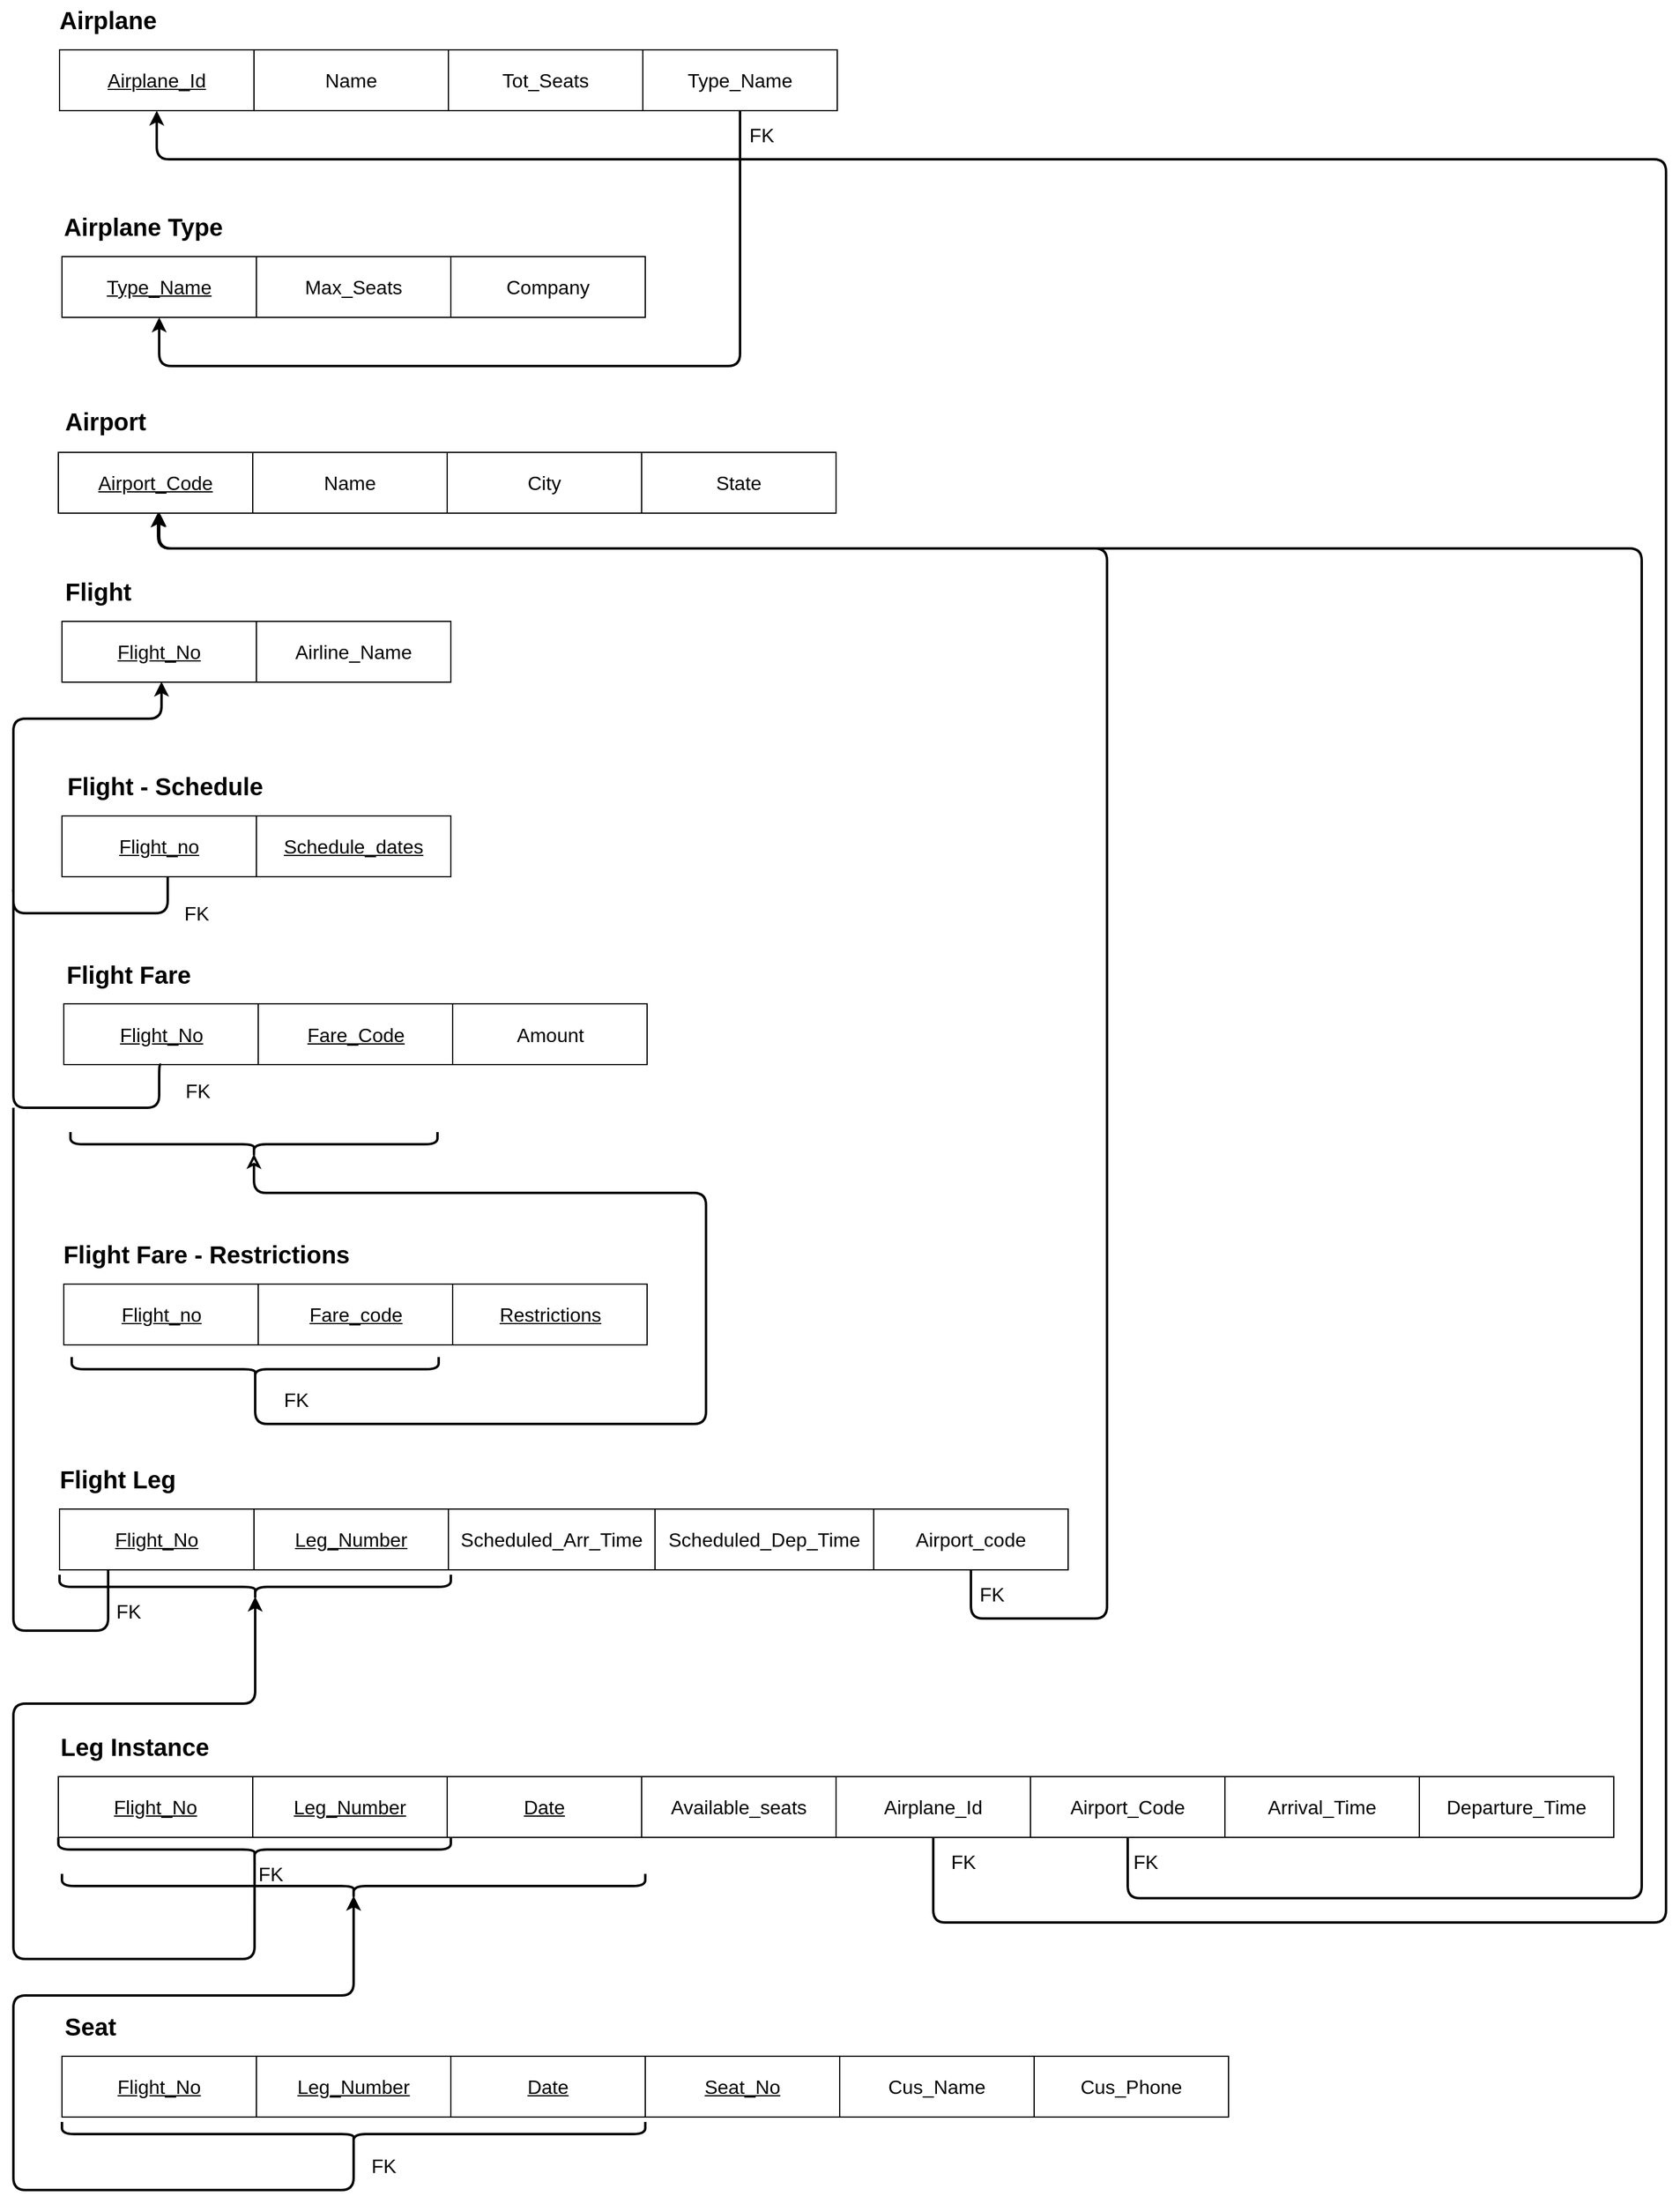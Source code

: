 <mxfile version="20.3.0" type="device"><diagram id="sdK89O6DrtL-ot6UgF_q" name="Page-1"><mxGraphModel dx="572" dy="865" grid="1" gridSize="10" guides="1" tooltips="1" connect="1" arrows="1" fold="1" page="1" pageScale="1" pageWidth="850" pageHeight="1100" math="0" shadow="0"><root><mxCell id="0"/><mxCell id="1" parent="0"/><mxCell id="UhKlZoLhwo4XwESgNS4B-1" value="" style="rounded=0;whiteSpace=wrap;html=1;strokeColor=#FFFFFF;" parent="1" vertex="1"><mxGeometry x="1630" y="310" width="1380" height="1810" as="geometry"/></mxCell><mxCell id="I30yapfkodlL9l0E1hFP-2" value="&lt;u&gt;&lt;font style=&quot;font-size: 16px;&quot;&gt;Airplane_Id&lt;/font&gt;&lt;/u&gt;" style="rounded=0;whiteSpace=wrap;html=1;" parent="1" vertex="1"><mxGeometry x="1678" y="350" width="160" height="50" as="geometry"/></mxCell><mxCell id="I30yapfkodlL9l0E1hFP-3" value="&lt;b&gt;&lt;font style=&quot;font-size: 20px;&quot;&gt;Airplane&lt;/font&gt;&lt;/b&gt;" style="text;html=1;strokeColor=none;fillColor=none;align=center;verticalAlign=middle;whiteSpace=wrap;rounded=0;" parent="1" vertex="1"><mxGeometry x="1688" y="310" width="60" height="30" as="geometry"/></mxCell><mxCell id="I30yapfkodlL9l0E1hFP-4" value="&lt;font style=&quot;font-size: 16px;&quot;&gt;Name&lt;/font&gt;" style="rounded=0;whiteSpace=wrap;html=1;" parent="1" vertex="1"><mxGeometry x="1838" y="350" width="160" height="50" as="geometry"/></mxCell><mxCell id="I30yapfkodlL9l0E1hFP-5" value="&lt;font style=&quot;font-size: 16px;&quot;&gt;Type_Name&lt;/font&gt;" style="rounded=0;whiteSpace=wrap;html=1;" parent="1" vertex="1"><mxGeometry x="2158" y="350" width="160" height="50" as="geometry"/></mxCell><mxCell id="I30yapfkodlL9l0E1hFP-6" value="&lt;font style=&quot;font-size: 16px;&quot;&gt;Tot_Seats&lt;/font&gt;" style="rounded=0;whiteSpace=wrap;html=1;" parent="1" vertex="1"><mxGeometry x="1998" y="350" width="160" height="50" as="geometry"/></mxCell><mxCell id="I30yapfkodlL9l0E1hFP-7" value="&lt;b&gt;&lt;font style=&quot;font-size: 20px;&quot;&gt;Airplane Type&lt;/font&gt;&lt;/b&gt;" style="text;html=1;strokeColor=none;fillColor=none;align=center;verticalAlign=middle;whiteSpace=wrap;rounded=0;" parent="1" vertex="1"><mxGeometry x="1667" y="480" width="160" height="30" as="geometry"/></mxCell><mxCell id="I30yapfkodlL9l0E1hFP-8" value="&lt;span style=&quot;font-size: 16px;&quot;&gt;&lt;u&gt;Type_Name&lt;/u&gt;&lt;/span&gt;" style="rounded=0;whiteSpace=wrap;html=1;" parent="1" vertex="1"><mxGeometry x="1680" y="520" width="160" height="50" as="geometry"/></mxCell><mxCell id="I30yapfkodlL9l0E1hFP-9" value="&lt;font style=&quot;font-size: 16px;&quot;&gt;Max_Seats&lt;/font&gt;" style="rounded=0;whiteSpace=wrap;html=1;" parent="1" vertex="1"><mxGeometry x="1840" y="520" width="160" height="50" as="geometry"/></mxCell><mxCell id="I30yapfkodlL9l0E1hFP-10" value="&lt;font style=&quot;font-size: 16px;&quot;&gt;Company&lt;/font&gt;" style="rounded=0;whiteSpace=wrap;html=1;" parent="1" vertex="1"><mxGeometry x="2000" y="520" width="160" height="50" as="geometry"/></mxCell><mxCell id="I30yapfkodlL9l0E1hFP-11" value="&lt;b&gt;&lt;font style=&quot;font-size: 20px;&quot;&gt;Airport&lt;/font&gt;&lt;/b&gt;" style="text;html=1;strokeColor=none;fillColor=none;align=center;verticalAlign=middle;whiteSpace=wrap;rounded=0;" parent="1" vertex="1"><mxGeometry x="1686" y="640" width="60" height="30" as="geometry"/></mxCell><mxCell id="I30yapfkodlL9l0E1hFP-12" value="&lt;span style=&quot;font-size: 16px;&quot;&gt;&lt;u&gt;Airport_Code&lt;/u&gt;&lt;/span&gt;" style="rounded=0;whiteSpace=wrap;html=1;" parent="1" vertex="1"><mxGeometry x="1677" y="681" width="160" height="50" as="geometry"/></mxCell><mxCell id="I30yapfkodlL9l0E1hFP-13" value="&lt;font style=&quot;font-size: 16px;&quot;&gt;Name&lt;/font&gt;" style="rounded=0;whiteSpace=wrap;html=1;" parent="1" vertex="1"><mxGeometry x="1837" y="681" width="160" height="50" as="geometry"/></mxCell><mxCell id="I30yapfkodlL9l0E1hFP-15" value="&lt;b&gt;&lt;font style=&quot;font-size: 20px;&quot;&gt;Flight&lt;/font&gt;&lt;/b&gt;" style="text;html=1;strokeColor=none;fillColor=none;align=center;verticalAlign=middle;whiteSpace=wrap;rounded=0;" parent="1" vertex="1"><mxGeometry x="1680" y="780" width="60" height="30" as="geometry"/></mxCell><mxCell id="I30yapfkodlL9l0E1hFP-16" value="&lt;span style=&quot;font-size: 16px;&quot;&gt;&lt;u&gt;Flight_No&lt;/u&gt;&lt;/span&gt;" style="rounded=0;whiteSpace=wrap;html=1;" parent="1" vertex="1"><mxGeometry x="1680" y="820" width="160" height="50" as="geometry"/></mxCell><mxCell id="I30yapfkodlL9l0E1hFP-17" value="&lt;font style=&quot;font-size: 16px;&quot;&gt;Airline_Name&lt;/font&gt;" style="rounded=0;whiteSpace=wrap;html=1;" parent="1" vertex="1"><mxGeometry x="1840" y="820" width="160" height="50" as="geometry"/></mxCell><mxCell id="I30yapfkodlL9l0E1hFP-19" value="&lt;b&gt;&lt;font style=&quot;font-size: 20px;&quot;&gt;Flight Fare&lt;/font&gt;&lt;/b&gt;" style="text;html=1;strokeColor=none;fillColor=none;align=center;verticalAlign=middle;whiteSpace=wrap;rounded=0;" parent="1" vertex="1"><mxGeometry x="1674.5" y="1094.5" width="120" height="30" as="geometry"/></mxCell><mxCell id="I30yapfkodlL9l0E1hFP-20" value="&lt;u style=&quot;font-size: 16px;&quot;&gt;Flight_No&lt;/u&gt;" style="rounded=0;whiteSpace=wrap;html=1;" parent="1" vertex="1"><mxGeometry x="1681.5" y="1134.5" width="160" height="50" as="geometry"/></mxCell><mxCell id="I30yapfkodlL9l0E1hFP-21" value="&lt;font style=&quot;font-size: 16px;&quot;&gt;&lt;u&gt;Fare_Code&lt;/u&gt;&lt;/font&gt;" style="rounded=0;whiteSpace=wrap;html=1;" parent="1" vertex="1"><mxGeometry x="1841.5" y="1134.5" width="160" height="50" as="geometry"/></mxCell><mxCell id="I30yapfkodlL9l0E1hFP-23" value="&lt;font style=&quot;font-size: 16px;&quot;&gt;Amount&lt;/font&gt;" style="rounded=0;whiteSpace=wrap;html=1;" parent="1" vertex="1"><mxGeometry x="2001.5" y="1134.5" width="160" height="50" as="geometry"/></mxCell><mxCell id="I30yapfkodlL9l0E1hFP-24" value="&lt;b&gt;&lt;font style=&quot;font-size: 20px;&quot;&gt;Flight Leg&lt;/font&gt;&lt;/b&gt;" style="text;html=1;strokeColor=none;fillColor=none;align=center;verticalAlign=middle;whiteSpace=wrap;rounded=0;" parent="1" vertex="1"><mxGeometry x="1666" y="1510" width="120" height="30" as="geometry"/></mxCell><mxCell id="I30yapfkodlL9l0E1hFP-25" value="&lt;u style=&quot;font-size: 16px;&quot;&gt;Flight_No&lt;/u&gt;" style="rounded=0;whiteSpace=wrap;html=1;" parent="1" vertex="1"><mxGeometry x="1678" y="1550" width="160" height="50" as="geometry"/></mxCell><mxCell id="I30yapfkodlL9l0E1hFP-26" value="&lt;font style=&quot;font-size: 16px;&quot;&gt;&lt;u&gt;Leg_Number&lt;/u&gt;&lt;/font&gt;" style="rounded=0;whiteSpace=wrap;html=1;" parent="1" vertex="1"><mxGeometry x="1838" y="1550" width="160" height="50" as="geometry"/></mxCell><mxCell id="I30yapfkodlL9l0E1hFP-27" value="&lt;span style=&quot;font-size: 16px;&quot;&gt;Scheduled_Dep_Time&lt;/span&gt;" style="rounded=0;whiteSpace=wrap;html=1;" parent="1" vertex="1"><mxGeometry x="2168" y="1550" width="180" height="50" as="geometry"/></mxCell><mxCell id="I30yapfkodlL9l0E1hFP-28" value="&lt;span style=&quot;font-size: 16px;&quot;&gt;Scheduled_Arr_Time&lt;/span&gt;" style="rounded=0;whiteSpace=wrap;html=1;" parent="1" vertex="1"><mxGeometry x="1998" y="1550" width="170" height="50" as="geometry"/></mxCell><mxCell id="I30yapfkodlL9l0E1hFP-29" value="&lt;span style=&quot;font-size: 16px;&quot;&gt;Airport_code&lt;/span&gt;" style="rounded=0;whiteSpace=wrap;html=1;" parent="1" vertex="1"><mxGeometry x="2348" y="1550" width="160" height="50" as="geometry"/></mxCell><mxCell id="I30yapfkodlL9l0E1hFP-30" value="&lt;b&gt;&lt;font style=&quot;font-size: 20px;&quot;&gt;Leg Instance&lt;/font&gt;&lt;/b&gt;" style="text;html=1;strokeColor=none;fillColor=none;align=center;verticalAlign=middle;whiteSpace=wrap;rounded=0;" parent="1" vertex="1"><mxGeometry x="1655" y="1730" width="170" height="30" as="geometry"/></mxCell><mxCell id="I30yapfkodlL9l0E1hFP-31" value="&lt;u style=&quot;font-size: 16px;&quot;&gt;Flight_No&lt;/u&gt;" style="rounded=0;whiteSpace=wrap;html=1;" parent="1" vertex="1"><mxGeometry x="1677" y="1770" width="160" height="50" as="geometry"/></mxCell><mxCell id="I30yapfkodlL9l0E1hFP-32" value="&lt;font style=&quot;font-size: 16px;&quot;&gt;&lt;u&gt;Leg_Number&lt;/u&gt;&lt;/font&gt;" style="rounded=0;whiteSpace=wrap;html=1;" parent="1" vertex="1"><mxGeometry x="1837" y="1770" width="160" height="50" as="geometry"/></mxCell><mxCell id="I30yapfkodlL9l0E1hFP-33" value="&lt;span style=&quot;font-size: 16px;&quot;&gt;Available_seats&lt;/span&gt;" style="rounded=0;whiteSpace=wrap;html=1;" parent="1" vertex="1"><mxGeometry x="2157" y="1770" width="160" height="50" as="geometry"/></mxCell><mxCell id="I30yapfkodlL9l0E1hFP-34" value="&lt;span style=&quot;font-size: 16px;&quot;&gt;&lt;u&gt;Date&lt;/u&gt;&lt;/span&gt;" style="rounded=0;whiteSpace=wrap;html=1;" parent="1" vertex="1"><mxGeometry x="1997" y="1770" width="160" height="50" as="geometry"/></mxCell><mxCell id="I30yapfkodlL9l0E1hFP-35" value="&lt;font style=&quot;font-size: 16px;&quot;&gt;Airplane_Id&lt;/font&gt;" style="rounded=0;whiteSpace=wrap;html=1;" parent="1" vertex="1"><mxGeometry x="2317" y="1770" width="160" height="50" as="geometry"/></mxCell><mxCell id="I30yapfkodlL9l0E1hFP-36" value="&lt;span style=&quot;font-size: 16px;&quot;&gt;Airport_Code&lt;/span&gt;" style="rounded=0;whiteSpace=wrap;html=1;" parent="1" vertex="1"><mxGeometry x="2477" y="1770" width="160" height="50" as="geometry"/></mxCell><mxCell id="I30yapfkodlL9l0E1hFP-37" value="&lt;span style=&quot;font-size: 16px;&quot;&gt;Departure_Time&lt;/span&gt;" style="rounded=0;whiteSpace=wrap;html=1;" parent="1" vertex="1"><mxGeometry x="2797" y="1770" width="160" height="50" as="geometry"/></mxCell><mxCell id="I30yapfkodlL9l0E1hFP-38" value="&lt;span style=&quot;font-size: 16px;&quot;&gt;Arrival_Time&lt;/span&gt;" style="rounded=0;whiteSpace=wrap;html=1;" parent="1" vertex="1"><mxGeometry x="2637" y="1770" width="160" height="50" as="geometry"/></mxCell><mxCell id="I30yapfkodlL9l0E1hFP-39" value="&lt;b&gt;&lt;font style=&quot;font-size: 20px;&quot;&gt;Seat&lt;/font&gt;&lt;/b&gt;" style="text;html=1;strokeColor=none;fillColor=none;align=center;verticalAlign=middle;whiteSpace=wrap;rounded=0;" parent="1" vertex="1"><mxGeometry x="1655" y="1960" width="97" height="30" as="geometry"/></mxCell><mxCell id="I30yapfkodlL9l0E1hFP-40" value="&lt;u style=&quot;font-size: 16px;&quot;&gt;Flight_No&lt;/u&gt;" style="rounded=0;whiteSpace=wrap;html=1;" parent="1" vertex="1"><mxGeometry x="1680" y="2000" width="160" height="50" as="geometry"/></mxCell><mxCell id="I30yapfkodlL9l0E1hFP-41" value="&lt;font style=&quot;font-size: 16px;&quot;&gt;&lt;u&gt;Leg_Number&lt;/u&gt;&lt;/font&gt;" style="rounded=0;whiteSpace=wrap;html=1;" parent="1" vertex="1"><mxGeometry x="1840" y="2000" width="160" height="50" as="geometry"/></mxCell><mxCell id="I30yapfkodlL9l0E1hFP-42" value="&lt;span style=&quot;font-size: 16px;&quot;&gt;&lt;u&gt;Seat_No&lt;/u&gt;&lt;/span&gt;" style="rounded=0;whiteSpace=wrap;html=1;" parent="1" vertex="1"><mxGeometry x="2160" y="2000" width="160" height="50" as="geometry"/></mxCell><mxCell id="I30yapfkodlL9l0E1hFP-43" value="&lt;span style=&quot;font-size: 16px;&quot;&gt;&lt;u&gt;Date&lt;/u&gt;&lt;/span&gt;" style="rounded=0;whiteSpace=wrap;html=1;" parent="1" vertex="1"><mxGeometry x="2000" y="2000" width="160" height="50" as="geometry"/></mxCell><mxCell id="I30yapfkodlL9l0E1hFP-44" value="&lt;font style=&quot;font-size: 16px;&quot;&gt;Cus_Name&lt;/font&gt;" style="rounded=0;whiteSpace=wrap;html=1;" parent="1" vertex="1"><mxGeometry x="2320" y="2000" width="160" height="50" as="geometry"/></mxCell><mxCell id="I30yapfkodlL9l0E1hFP-45" value="&lt;span style=&quot;font-size: 16px;&quot;&gt;Cus_Phone&lt;/span&gt;" style="rounded=0;whiteSpace=wrap;html=1;" parent="1" vertex="1"><mxGeometry x="2480" y="2000" width="160" height="50" as="geometry"/></mxCell><mxCell id="I30yapfkodlL9l0E1hFP-46" value="" style="endArrow=classic;html=1;rounded=1;fontSize=16;exitX=0.5;exitY=1;exitDx=0;exitDy=0;edgeStyle=orthogonalEdgeStyle;entryX=0.5;entryY=1;entryDx=0;entryDy=0;strokeWidth=2;" parent="1" source="I30yapfkodlL9l0E1hFP-5" target="I30yapfkodlL9l0E1hFP-8" edge="1"><mxGeometry width="50" height="50" relative="1" as="geometry"><mxPoint x="1860" y="540" as="sourcePoint"/><mxPoint x="1750" y="460" as="targetPoint"/><Array as="points"><mxPoint x="2238" y="610"/><mxPoint x="1760" y="610"/></Array></mxGeometry></mxCell><mxCell id="I30yapfkodlL9l0E1hFP-47" value="FK" style="text;html=1;strokeColor=none;fillColor=none;align=center;verticalAlign=middle;whiteSpace=wrap;rounded=0;fontSize=16;" parent="1" vertex="1"><mxGeometry x="2241" y="410" width="30" height="20" as="geometry"/></mxCell><mxCell id="I30yapfkodlL9l0E1hFP-48" value="FK" style="text;html=1;strokeColor=none;fillColor=none;align=center;verticalAlign=middle;whiteSpace=wrap;rounded=0;fontSize=16;" parent="1" vertex="1"><mxGeometry x="1777" y="1195.5" width="30" height="20" as="geometry"/></mxCell><mxCell id="I30yapfkodlL9l0E1hFP-49" value="FK" style="text;html=1;strokeColor=none;fillColor=none;align=center;verticalAlign=middle;whiteSpace=wrap;rounded=0;fontSize=16;" parent="1" vertex="1"><mxGeometry x="1720" y="1624" width="30" height="20" as="geometry"/></mxCell><mxCell id="I30yapfkodlL9l0E1hFP-50" value="" style="endArrow=classic;html=1;rounded=1;fontSize=16;exitX=0.5;exitY=1;exitDx=0;exitDy=0;edgeStyle=orthogonalEdgeStyle;strokeWidth=2;entryX=0.512;entryY=0.991;entryDx=0;entryDy=0;entryPerimeter=0;" parent="1" source="I30yapfkodlL9l0E1hFP-20" target="I30yapfkodlL9l0E1hFP-16" edge="1"><mxGeometry width="50" height="50" relative="1" as="geometry"><mxPoint x="1770" y="1040" as="sourcePoint"/><mxPoint x="1762" y="880" as="targetPoint"/><Array as="points"><mxPoint x="1760" y="1184"/><mxPoint x="1760" y="1220"/><mxPoint x="1640" y="1220"/><mxPoint x="1640" y="900"/><mxPoint x="1762" y="900"/></Array></mxGeometry></mxCell><mxCell id="I30yapfkodlL9l0E1hFP-51" value="" style="endArrow=none;html=1;rounded=1;fontSize=16;exitX=0.25;exitY=1;exitDx=0;exitDy=0;edgeStyle=orthogonalEdgeStyle;endFill=0;strokeWidth=2;" parent="1" source="I30yapfkodlL9l0E1hFP-25" edge="1"><mxGeometry width="50" height="50" relative="1" as="geometry"><mxPoint x="1900" y="1411" as="sourcePoint"/><mxPoint x="1640" y="1220" as="targetPoint"/><Array as="points"><mxPoint x="1718" y="1650"/><mxPoint x="1640" y="1650"/></Array></mxGeometry></mxCell><mxCell id="I30yapfkodlL9l0E1hFP-52" value="" style="endArrow=classic;html=1;rounded=1;fontSize=16;exitX=0.5;exitY=1;exitDx=0;exitDy=0;edgeStyle=orthogonalEdgeStyle;strokeWidth=2;" parent="1" source="I30yapfkodlL9l0E1hFP-29" edge="1"><mxGeometry width="50" height="50" relative="1" as="geometry"><mxPoint x="2170" y="1290" as="sourcePoint"/><mxPoint x="1760" y="730" as="targetPoint"/><Array as="points"><mxPoint x="2428" y="1640"/><mxPoint x="2540" y="1640"/><mxPoint x="2540" y="760"/><mxPoint x="1760" y="760"/></Array></mxGeometry></mxCell><mxCell id="I30yapfkodlL9l0E1hFP-53" value="FK" style="text;html=1;strokeColor=none;fillColor=none;align=center;verticalAlign=middle;whiteSpace=wrap;rounded=0;fontSize=16;" parent="1" vertex="1"><mxGeometry x="2438" y="1610" width="15" height="20" as="geometry"/></mxCell><mxCell id="I30yapfkodlL9l0E1hFP-54" value="" style="endArrow=classic;html=1;fontSize=46;entryX=0.1;entryY=0.5;entryDx=0;entryDy=0;entryPerimeter=0;exitX=0.051;exitY=-0.097;exitDx=0;exitDy=0;exitPerimeter=0;rounded=1;edgeStyle=orthogonalEdgeStyle;strokeWidth=2;" parent="1" source="I30yapfkodlL9l0E1hFP-55" target="I30yapfkodlL9l0E1hFP-65" edge="1"><mxGeometry width="50" height="50" relative="1" as="geometry"><mxPoint x="1837" y="1842" as="sourcePoint"/><mxPoint x="1837" y="1622.0" as="targetPoint"/><Array as="points"><mxPoint x="1839" y="1920"/><mxPoint x="1640" y="1920"/><mxPoint x="1640" y="1710"/><mxPoint x="1839" y="1710"/></Array></mxGeometry></mxCell><mxCell id="I30yapfkodlL9l0E1hFP-55" value="FK" style="text;html=1;strokeColor=none;fillColor=none;align=center;verticalAlign=middle;whiteSpace=wrap;rounded=0;fontSize=16;" parent="1" vertex="1"><mxGeometry x="1837" y="1840" width="30" height="20" as="geometry"/></mxCell><mxCell id="I30yapfkodlL9l0E1hFP-56" value="" style="endArrow=classic;html=1;rounded=1;fontSize=46;exitX=0.5;exitY=1;exitDx=0;exitDy=0;edgeStyle=orthogonalEdgeStyle;strokeWidth=2;entryX=0.5;entryY=1;entryDx=0;entryDy=0;" parent="1" source="I30yapfkodlL9l0E1hFP-35" target="I30yapfkodlL9l0E1hFP-2" edge="1"><mxGeometry width="50" height="50" relative="1" as="geometry"><mxPoint x="2120" y="1430" as="sourcePoint"/><mxPoint x="1770" y="290" as="targetPoint"/><Array as="points"><mxPoint x="2397" y="1890"/><mxPoint x="3000" y="1890"/><mxPoint x="3000" y="440"/><mxPoint x="1758" y="440"/></Array></mxGeometry></mxCell><mxCell id="I30yapfkodlL9l0E1hFP-57" value="FK" style="text;html=1;strokeColor=none;fillColor=none;align=center;verticalAlign=middle;whiteSpace=wrap;rounded=0;fontSize=16;" parent="1" vertex="1"><mxGeometry x="2407" y="1830" width="30" height="20" as="geometry"/></mxCell><mxCell id="I30yapfkodlL9l0E1hFP-58" value="" style="endArrow=classic;html=1;rounded=1;fontSize=46;exitX=0.5;exitY=1;exitDx=0;exitDy=0;edgeStyle=orthogonalEdgeStyle;strokeWidth=2;entryX=0.513;entryY=0.987;entryDx=0;entryDy=0;entryPerimeter=0;" parent="1" source="I30yapfkodlL9l0E1hFP-36" target="I30yapfkodlL9l0E1hFP-12" edge="1"><mxGeometry width="50" height="50" relative="1" as="geometry"><mxPoint x="2560" y="1400" as="sourcePoint"/><mxPoint x="1760" y="690" as="targetPoint"/><Array as="points"><mxPoint x="2557" y="1870"/><mxPoint x="2980" y="1870"/><mxPoint x="2980" y="760"/><mxPoint x="1760" y="760"/></Array></mxGeometry></mxCell><mxCell id="I30yapfkodlL9l0E1hFP-59" value="FK" style="text;html=1;strokeColor=none;fillColor=none;align=center;verticalAlign=middle;whiteSpace=wrap;rounded=0;fontSize=16;" parent="1" vertex="1"><mxGeometry x="2557" y="1830" width="30" height="20" as="geometry"/></mxCell><mxCell id="I30yapfkodlL9l0E1hFP-60" value="" style="shape=curlyBracket;whiteSpace=wrap;html=1;rounded=1;flipH=1;fontSize=46;direction=north;strokeWidth=2;" parent="1" vertex="1"><mxGeometry x="1680" y="2054" width="480" height="20" as="geometry"/></mxCell><mxCell id="I30yapfkodlL9l0E1hFP-61" value="" style="endArrow=classic;html=1;rounded=1;fontSize=46;exitX=0.1;exitY=0.5;exitDx=0;exitDy=0;exitPerimeter=0;edgeStyle=orthogonalEdgeStyle;strokeWidth=2;entryX=0.1;entryY=0.5;entryDx=0;entryDy=0;entryPerimeter=0;" parent="1" source="I30yapfkodlL9l0E1hFP-60" target="I30yapfkodlL9l0E1hFP-63" edge="1"><mxGeometry width="50" height="50" relative="1" as="geometry"><mxPoint x="1960" y="1960" as="sourcePoint"/><mxPoint x="1919.0" y="1870" as="targetPoint"/><Array as="points"><mxPoint x="1920" y="2110"/><mxPoint x="1640" y="2110"/><mxPoint x="1640" y="1950"/><mxPoint x="1920" y="1950"/></Array></mxGeometry></mxCell><mxCell id="I30yapfkodlL9l0E1hFP-62" value="FK" style="text;html=1;strokeColor=none;fillColor=none;align=center;verticalAlign=middle;whiteSpace=wrap;rounded=0;fontSize=16;" parent="1" vertex="1"><mxGeometry x="1930" y="2080" width="30" height="20" as="geometry"/></mxCell><mxCell id="I30yapfkodlL9l0E1hFP-63" value="" style="shape=curlyBracket;whiteSpace=wrap;html=1;rounded=1;flipH=1;fontSize=46;direction=north;strokeWidth=2;" parent="1" vertex="1"><mxGeometry x="1680" y="1850" width="480" height="20" as="geometry"/></mxCell><mxCell id="I30yapfkodlL9l0E1hFP-64" value="" style="shape=curlyBracket;whiteSpace=wrap;html=1;rounded=1;flipH=1;fontSize=46;direction=north;strokeWidth=2;" parent="1" vertex="1"><mxGeometry x="1677" y="1820" width="323" height="20" as="geometry"/></mxCell><mxCell id="I30yapfkodlL9l0E1hFP-65" value="" style="shape=curlyBracket;whiteSpace=wrap;html=1;rounded=1;flipH=1;fontSize=46;direction=north;strokeWidth=2;" parent="1" vertex="1"><mxGeometry x="1678" y="1604" width="322" height="20" as="geometry"/></mxCell><mxCell id="I30yapfkodlL9l0E1hFP-66" value="&lt;b&gt;&lt;font style=&quot;font-size: 20px;&quot;&gt;Flight - Schedule&lt;/font&gt;&lt;/b&gt;" style="text;html=1;strokeColor=none;fillColor=none;align=center;verticalAlign=middle;whiteSpace=wrap;rounded=0;" parent="1" vertex="1"><mxGeometry x="1680" y="940" width="170" height="30" as="geometry"/></mxCell><mxCell id="I30yapfkodlL9l0E1hFP-70" style="edgeStyle=orthogonalEdgeStyle;rounded=1;orthogonalLoop=1;jettySize=auto;html=1;endArrow=none;endFill=0;strokeWidth=2;" parent="1" source="I30yapfkodlL9l0E1hFP-67" edge="1"><mxGeometry relative="1" as="geometry"><mxPoint x="1639" y="1040" as="targetPoint"/><Array as="points"><mxPoint x="1767" y="1060"/><mxPoint x="1640" y="1060"/><mxPoint x="1640" y="1040"/></Array></mxGeometry></mxCell><mxCell id="I30yapfkodlL9l0E1hFP-67" value="&lt;span style=&quot;font-size: 16px;&quot;&gt;&lt;u&gt;Flight_no&lt;/u&gt;&lt;/span&gt;" style="rounded=0;whiteSpace=wrap;html=1;" parent="1" vertex="1"><mxGeometry x="1680" y="980" width="160" height="50" as="geometry"/></mxCell><mxCell id="I30yapfkodlL9l0E1hFP-68" value="&lt;font style=&quot;font-size: 16px;&quot;&gt;Schedule_dates&lt;/font&gt;" style="rounded=0;whiteSpace=wrap;html=1;fontStyle=4" parent="1" vertex="1"><mxGeometry x="1840" y="980" width="160" height="50" as="geometry"/></mxCell><mxCell id="I30yapfkodlL9l0E1hFP-69" value="FK" style="text;html=1;strokeColor=none;fillColor=none;align=center;verticalAlign=middle;whiteSpace=wrap;rounded=0;fontSize=16;" parent="1" vertex="1"><mxGeometry x="1776" y="1050" width="30" height="20" as="geometry"/></mxCell><mxCell id="I30yapfkodlL9l0E1hFP-72" value="&lt;b&gt;&lt;font style=&quot;font-size: 20px;&quot;&gt;Flight Fare - Restrictions&lt;/font&gt;&lt;/b&gt;" style="text;html=1;strokeColor=none;fillColor=none;align=center;verticalAlign=middle;whiteSpace=wrap;rounded=0;" parent="1" vertex="1"><mxGeometry x="1674.5" y="1325" width="248" height="30" as="geometry"/></mxCell><mxCell id="I30yapfkodlL9l0E1hFP-73" value="&lt;u style=&quot;font-size: 16px;&quot;&gt;Flight_no&lt;/u&gt;" style="rounded=0;whiteSpace=wrap;html=1;" parent="1" vertex="1"><mxGeometry x="1681.5" y="1365" width="160" height="50" as="geometry"/></mxCell><mxCell id="I30yapfkodlL9l0E1hFP-74" value="&lt;font style=&quot;font-size: 16px;&quot;&gt;&lt;u&gt;Fare_code&lt;/u&gt;&lt;/font&gt;" style="rounded=0;whiteSpace=wrap;html=1;" parent="1" vertex="1"><mxGeometry x="1841.5" y="1365" width="160" height="50" as="geometry"/></mxCell><mxCell id="I30yapfkodlL9l0E1hFP-75" value="&lt;font style=&quot;font-size: 16px;&quot;&gt;Restrictions&lt;/font&gt;" style="rounded=0;whiteSpace=wrap;html=1;fontStyle=4" parent="1" vertex="1"><mxGeometry x="2001.5" y="1365" width="160" height="50" as="geometry"/></mxCell><mxCell id="I30yapfkodlL9l0E1hFP-76" value="FK" style="text;html=1;strokeColor=none;fillColor=none;align=center;verticalAlign=middle;whiteSpace=wrap;rounded=0;fontSize=16;" parent="1" vertex="1"><mxGeometry x="1858" y="1450" width="30" height="20" as="geometry"/></mxCell><mxCell id="I30yapfkodlL9l0E1hFP-79" style="edgeStyle=orthogonalEdgeStyle;rounded=1;orthogonalLoop=1;jettySize=auto;html=1;entryX=0.1;entryY=0.5;entryDx=0;entryDy=0;entryPerimeter=0;strokeWidth=2;endArrow=classic;endFill=0;exitX=0.1;exitY=0.5;exitDx=0;exitDy=0;exitPerimeter=0;" parent="1" source="I30yapfkodlL9l0E1hFP-77" target="I30yapfkodlL9l0E1hFP-78" edge="1"><mxGeometry relative="1" as="geometry"><Array as="points"><mxPoint x="1839" y="1480"/><mxPoint x="2210" y="1480"/><mxPoint x="2210" y="1290"/><mxPoint x="1838" y="1290"/></Array></mxGeometry></mxCell><mxCell id="I30yapfkodlL9l0E1hFP-77" value="" style="shape=curlyBracket;whiteSpace=wrap;html=1;rounded=1;flipH=1;fontSize=46;direction=north;strokeWidth=2;" parent="1" vertex="1"><mxGeometry x="1688" y="1425" width="302" height="20" as="geometry"/></mxCell><mxCell id="I30yapfkodlL9l0E1hFP-78" value="" style="shape=curlyBracket;whiteSpace=wrap;html=1;rounded=1;flipH=1;fontSize=46;direction=north;strokeWidth=2;" parent="1" vertex="1"><mxGeometry x="1687" y="1240" width="302" height="20" as="geometry"/></mxCell><mxCell id="YlXAyb58-9manjrZLB5y-1" value="&lt;font style=&quot;font-size: 16px;&quot;&gt;City&lt;/font&gt;" style="rounded=0;whiteSpace=wrap;html=1;" parent="1" vertex="1"><mxGeometry x="1997" y="681" width="160" height="50" as="geometry"/></mxCell><mxCell id="YlXAyb58-9manjrZLB5y-2" value="&lt;font style=&quot;font-size: 16px;&quot;&gt;State&lt;/font&gt;" style="rounded=0;whiteSpace=wrap;html=1;" parent="1" vertex="1"><mxGeometry x="2157" y="681" width="160" height="50" as="geometry"/></mxCell></root></mxGraphModel></diagram></mxfile>